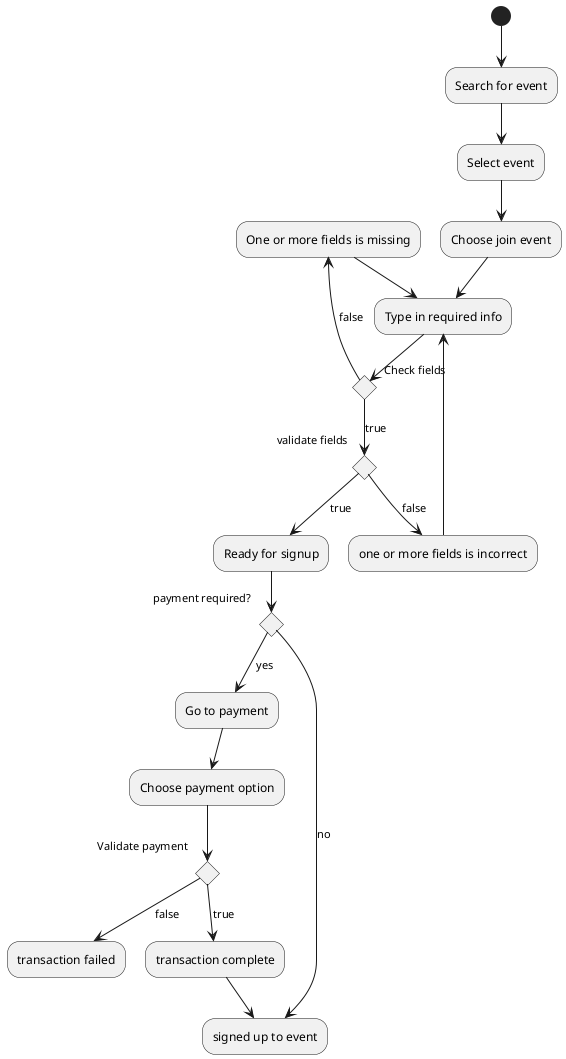 @startuml
(*)  --> "Search for event"
--> "Select event"
--> "Choose join event"
--> "Type in required info"
if "Check fields" then
--> [true] if "validate fields" then
    --> [true] "Ready for signup"
        if "payment required?" then
        --> [yes] "Go to payment"
        --> "Choose payment option"
        --> if "Validate payment" then
            --> [true] "transaction complete"
            --> "signed up to event"
            else
            --> [false] "transaction failed"
            endif
        else
        --> [no] "signed up to event"
        endif
    else
    --> [false] "one or more fields is incorrect"
    --> "Type in required info"
    endif
else
-up-> [false]"One or more fields is missing"
--> "Type in required info"
endif

@enduml